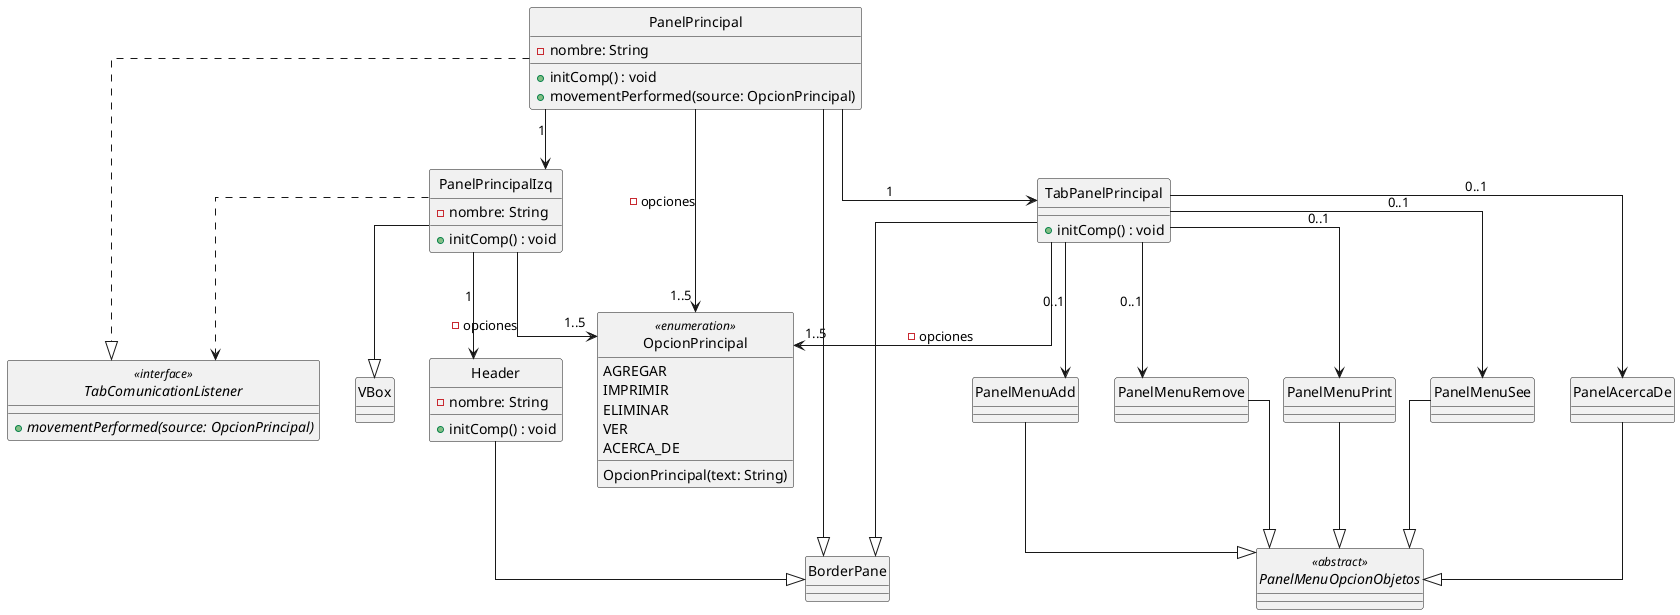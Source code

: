 @startuml Diagrama Vista

skinparam Linetype ortho
skinparam style strictuml

class PanelPrincipal {
    -nombre: String

    +initComp() : void
    +movementPerformed(source: OpcionPrincipal)
}
class PanelPrincipalIzq {
    -nombre: String

    +initComp() : void
}
class Header {
    -nombre: String
    +initComp() : void
}
class TabPanelPrincipal{
    +initComp() : void
}

class PanelAcercaDe {

}
class PanelMenuAdd {

}
class PanelMenuRemove {

}
class PanelMenuPrint {

}
class PanelMenuSee {

}
abstract class PanelMenuOpcionObjetos <<abstract>> {

}

/'
Actua como medio de comunicacion para el panel de
la izquierda y el central
'/
interface TabComunicationListener <<interface>> {
    +<i>movementPerformed(source: OpcionPrincipal)
}
enum OpcionPrincipal <<enumeration>> {
    OpcionPrincipal(text: String)

    AGREGAR
    IMPRIMIR
    ELIMINAR
    VER
    ACERCA_DE
}
'Agregacion Opciones
PanelPrincipal --> " 1..5 " OpcionPrincipal : -opciones
PanelPrincipalIzq --> " 1..5 " OpcionPrincipal : -opciones
TabPanelPrincipal --> " 1..5 " OpcionPrincipal : -opciones

'Asociaciones
PanelPrincipal -->  PanelPrincipalIzq : 1
PanelPrincipal --> TabPanelPrincipal : 1
PanelPrincipalIzq --> Header : 1

'Asociaciones del panel de pestañas
TabPanelPrincipal --> PanelAcercaDe : 0..1
TabPanelPrincipal --> PanelMenuAdd : 0..1
TabPanelPrincipal --> PanelMenuRemove : 0..1
TabPanelPrincipal --> PanelMenuPrint : 0..1
TabPanelPrincipal --> PanelMenuSee : 0..1

'Herencia de clases de javafx
TabPanelPrincipal --|> BorderPane
PanelPrincipal --|> BorderPane
PanelPrincipalIzq --|> VBox
Header --|> BorderPane

PanelAcercaDe --|> PanelMenuOpcionObjetos
PanelMenuSee --|> PanelMenuOpcionObjetos
PanelMenuAdd --|> PanelMenuOpcionObjetos
PanelMenuRemove --|> PanelMenuOpcionObjetos
PanelMenuPrint --|> PanelMenuOpcionObjetos


'Comunicacion entre paneles
PanelPrincipal ..|> TabComunicationListener
PanelPrincipalIzq ..> TabComunicationListener

@enduml